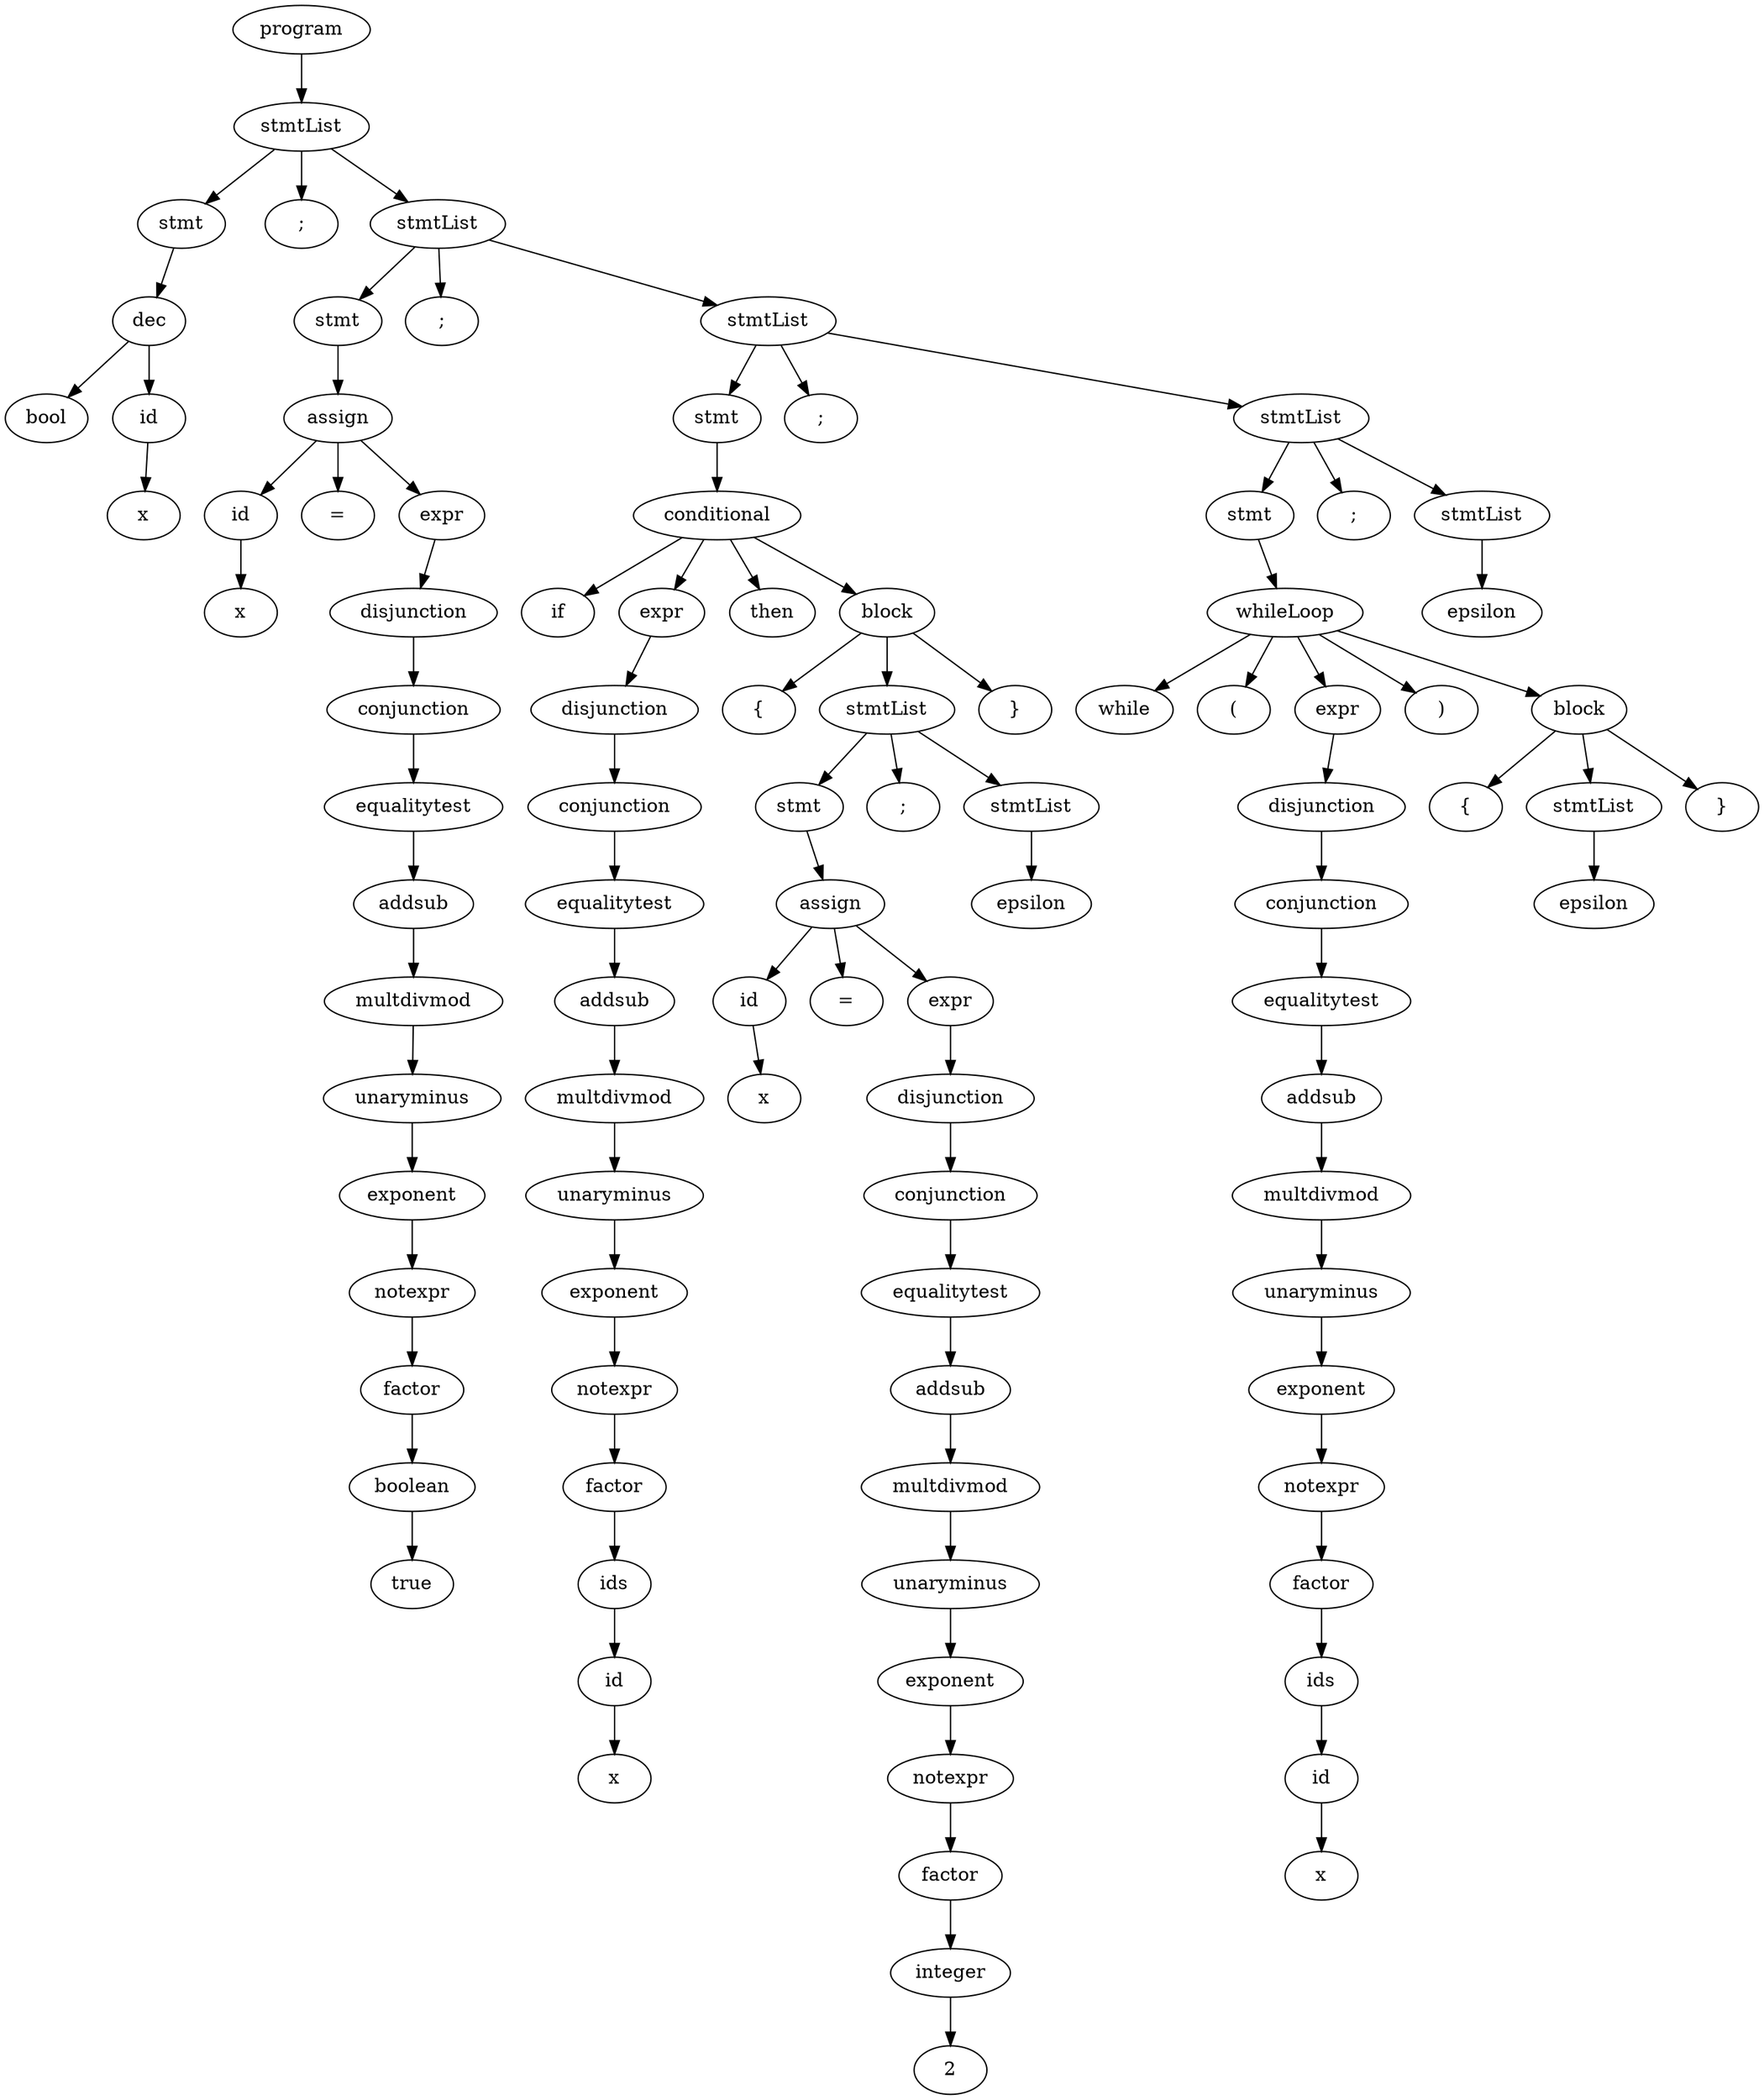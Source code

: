 
digraph "three_x_plus_1"
{
struct1 [label="program"]
struct2 [label="stmtList"]
struct3 [label="stmt"]
struct4 [label="dec"]
struct5 [label="bool"]
struct4->struct5
struct6 [label="id"]
struct7 [label="x"]
struct6->struct7
struct4->struct6
struct3->struct4
struct2->struct3
struct8 [label=";"]
struct2->struct8
struct9 [label="stmtList"]
struct10 [label="stmt"]
struct11 [label="assign"]
struct12 [label="id"]
struct13 [label="x"]
struct12->struct13
struct11->struct12
struct14 [label="="]
struct11->struct14
struct15 [label="expr"]
struct16 [label="disjunction"]
struct17 [label="conjunction"]
struct18 [label="equalitytest"]
struct19 [label="addsub"]
struct20 [label="multdivmod"]
struct21 [label="unaryminus"]
struct22 [label="exponent"]
struct23 [label="notexpr"]
struct24 [label="factor"]
struct25 [label="boolean"]
struct26 [label="true"]
struct25->struct26
struct24->struct25
struct23->struct24
struct22->struct23
struct21->struct22
struct20->struct21
struct19->struct20
struct18->struct19
struct17->struct18
struct16->struct17
struct15->struct16
struct11->struct15
struct10->struct11
struct9->struct10
struct27 [label=";"]
struct9->struct27
struct28 [label="stmtList"]
struct29 [label="stmt"]
struct30 [label="conditional"]
struct31 [label="if"]
struct30->struct31
struct32 [label="expr"]
struct33 [label="disjunction"]
struct34 [label="conjunction"]
struct35 [label="equalitytest"]
struct36 [label="addsub"]
struct37 [label="multdivmod"]
struct38 [label="unaryminus"]
struct39 [label="exponent"]
struct40 [label="notexpr"]
struct41 [label="factor"]
struct42 [label="ids"]
struct43 [label="id"]
struct44 [label="x"]
struct43->struct44
struct42->struct43
struct41->struct42
struct40->struct41
struct39->struct40
struct38->struct39
struct37->struct38
struct36->struct37
struct35->struct36
struct34->struct35
struct33->struct34
struct32->struct33
struct30->struct32
struct45 [label="then"]
struct30->struct45
struct46 [label="block"]
struct47 [label="{"]
struct46->struct47
struct48 [label="stmtList"]
struct49 [label="stmt"]
struct50 [label="assign"]
struct51 [label="id"]
struct52 [label="x"]
struct51->struct52
struct50->struct51
struct53 [label="="]
struct50->struct53
struct54 [label="expr"]
struct55 [label="disjunction"]
struct56 [label="conjunction"]
struct57 [label="equalitytest"]
struct58 [label="addsub"]
struct59 [label="multdivmod"]
struct60 [label="unaryminus"]
struct61 [label="exponent"]
struct62 [label="notexpr"]
struct63 [label="factor"]
struct64 [label="integer"]
struct65 [label="2"]
struct64->struct65
struct63->struct64
struct62->struct63
struct61->struct62
struct60->struct61
struct59->struct60
struct58->struct59
struct57->struct58
struct56->struct57
struct55->struct56
struct54->struct55
struct50->struct54
struct49->struct50
struct48->struct49
struct66 [label=";"]
struct48->struct66
struct67 [label="stmtList"]
struct68 [label="epsilon"]
struct67->struct68
struct48->struct67
struct46->struct48
struct69 [label="}"]
struct46->struct69
struct30->struct46
struct29->struct30
struct28->struct29
struct70 [label=";"]
struct28->struct70
struct71 [label="stmtList"]
struct72 [label="stmt"]
struct73 [label="whileLoop"]
struct74 [label="while"]
struct73->struct74
struct75 [label="("]
struct73->struct75
struct76 [label="expr"]
struct77 [label="disjunction"]
struct78 [label="conjunction"]
struct79 [label="equalitytest"]
struct80 [label="addsub"]
struct81 [label="multdivmod"]
struct82 [label="unaryminus"]
struct83 [label="exponent"]
struct84 [label="notexpr"]
struct85 [label="factor"]
struct86 [label="ids"]
struct87 [label="id"]
struct88 [label="x"]
struct87->struct88
struct86->struct87
struct85->struct86
struct84->struct85
struct83->struct84
struct82->struct83
struct81->struct82
struct80->struct81
struct79->struct80
struct78->struct79
struct77->struct78
struct76->struct77
struct73->struct76
struct89 [label=")"]
struct73->struct89
struct90 [label="block"]
struct91 [label="{"]
struct90->struct91
struct92 [label="stmtList"]
struct93 [label="epsilon"]
struct92->struct93
struct90->struct92
struct94 [label="}"]
struct90->struct94
struct73->struct90
struct72->struct73
struct71->struct72
struct95 [label=";"]
struct71->struct95
struct96 [label="stmtList"]
struct97 [label="epsilon"]
struct96->struct97
struct71->struct96
struct28->struct71
struct9->struct28
struct2->struct9
struct1->struct2
}